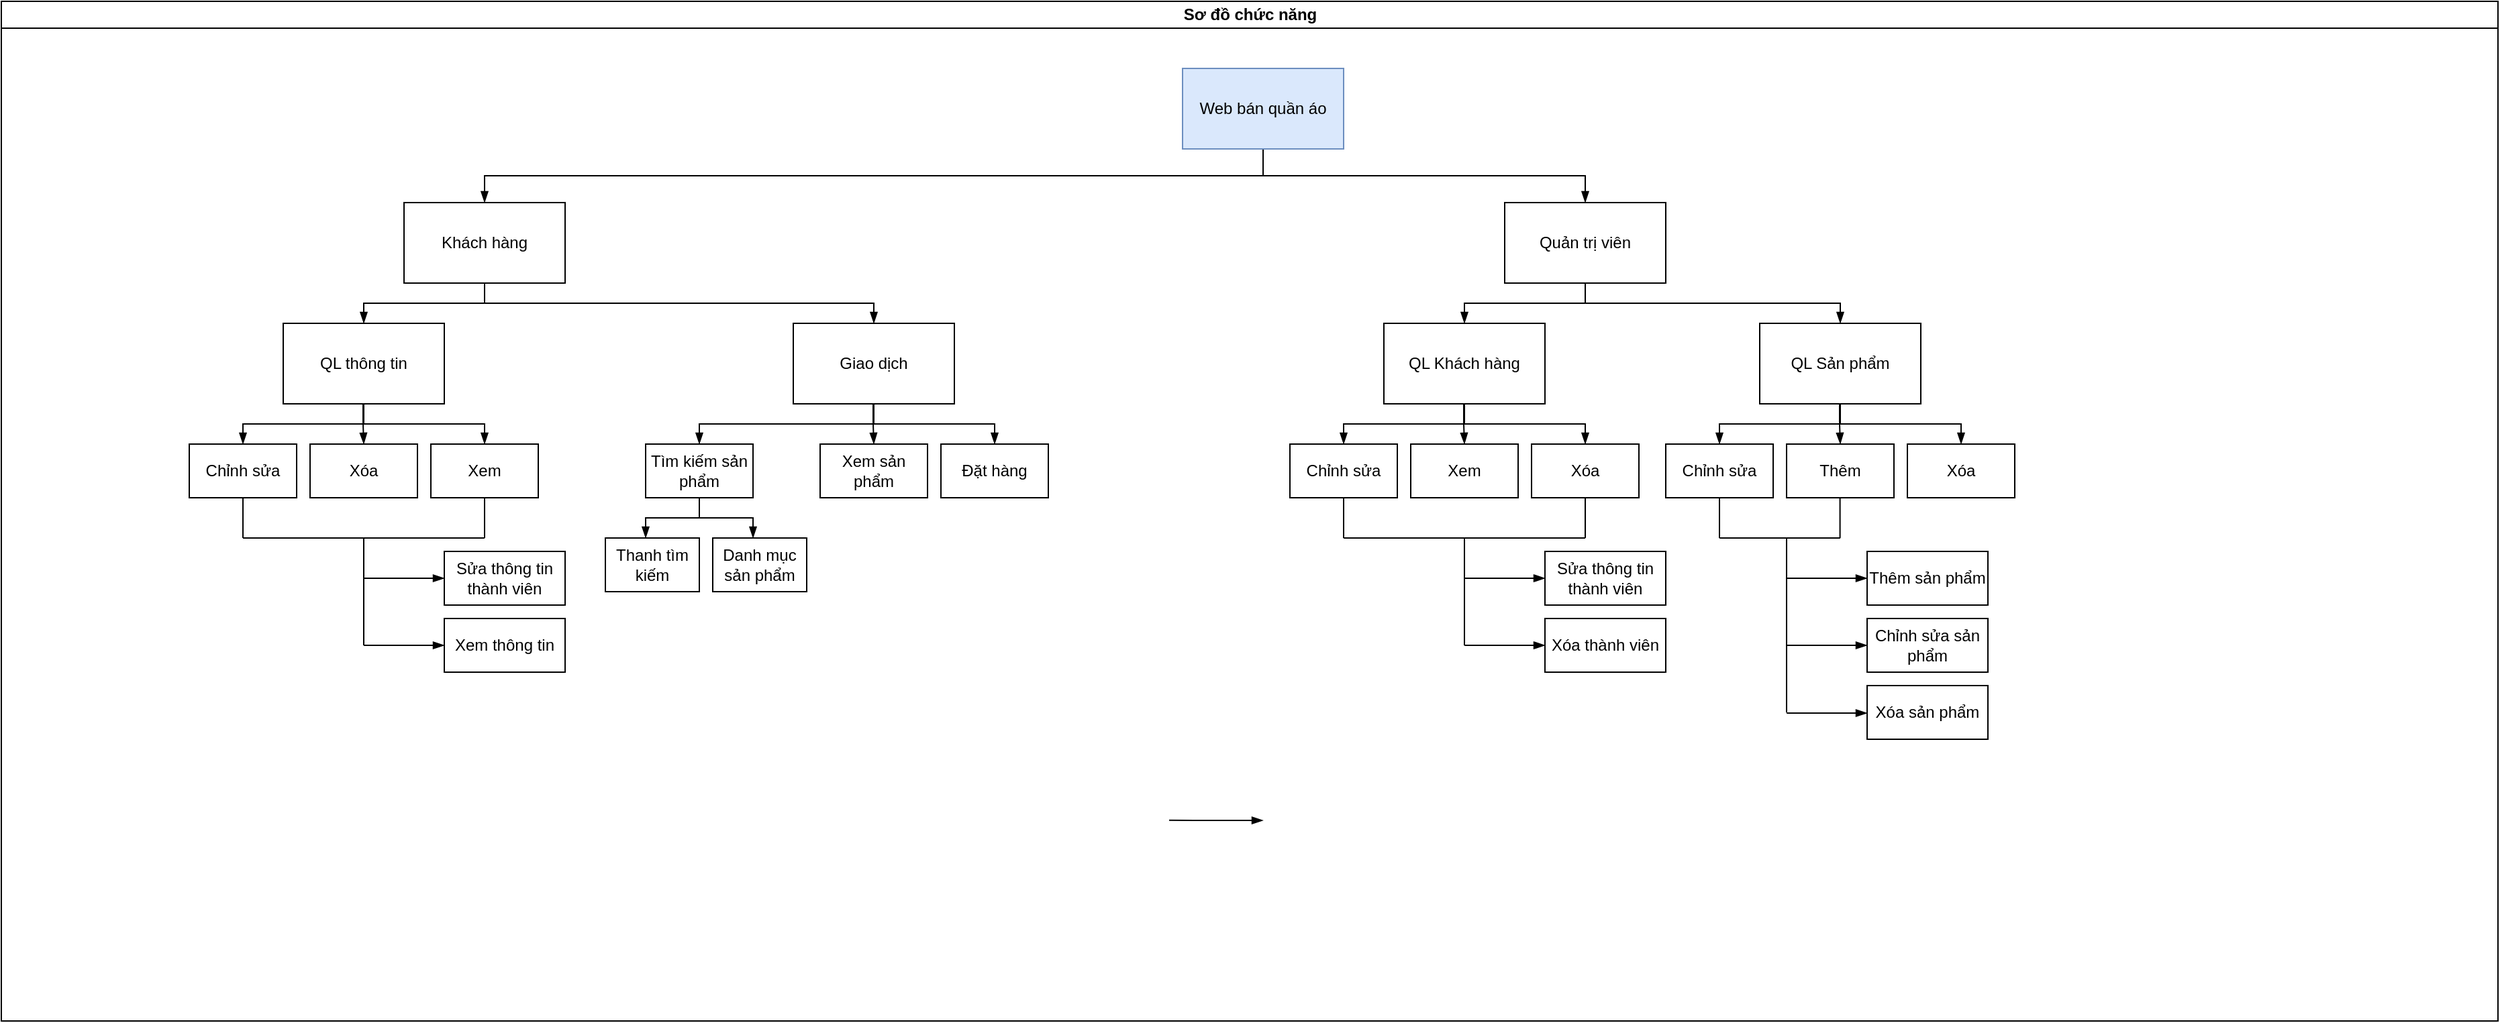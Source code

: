 <mxfile version="22.0.8" type="device">
  <diagram id="prtHgNgQTEPvFCAcTncT" name="Page-1">
    <mxGraphModel dx="3487" dy="1736" grid="1" gridSize="10" guides="1" tooltips="1" connect="1" arrows="1" fold="1" page="1" pageScale="1" pageWidth="827" pageHeight="1169" math="0" shadow="0">
      <root>
        <mxCell id="0" />
        <mxCell id="1" parent="0" />
        <mxCell id="dNxyNK7c78bLwvsdeMH5-11" value="Sơ đồ chức năng" style="swimlane;html=1;startSize=20;horizontal=1;containerType=tree;glass=0;swimlaneLine=1;" parent="1" vertex="1">
          <mxGeometry x="-2040" y="-150" width="1860" height="760" as="geometry" />
        </mxCell>
        <mxCell id="dNxyNK7c78bLwvsdeMH5-13" value="" style="endArrow=blockThin;endFill=1;fontSize=11;edgeStyle=elbowEdgeStyle;elbow=vertical;rounded=0;entryX=0.5;entryY=0;entryDx=0;entryDy=0;" parent="dNxyNK7c78bLwvsdeMH5-11" target="2-5gvEzbWW7jja5NXuQo-2" edge="1">
          <mxGeometry relative="1" as="geometry">
            <mxPoint x="940" y="110" as="sourcePoint" />
            <mxPoint x="690" y="160" as="targetPoint" />
          </mxGeometry>
        </mxCell>
        <mxCell id="dNxyNK7c78bLwvsdeMH5-15" value="" style="endArrow=blockThin;endFill=1;fontSize=11;edgeStyle=elbowEdgeStyle;elbow=vertical;rounded=0;" parent="dNxyNK7c78bLwvsdeMH5-11" edge="1">
          <mxGeometry relative="1" as="geometry">
            <mxPoint x="870" y="610.43" as="sourcePoint" />
            <mxPoint x="940" y="610.43" as="targetPoint" />
          </mxGeometry>
        </mxCell>
        <mxCell id="dNxyNK7c78bLwvsdeMH5-17" value="" style="endArrow=blockThin;endFill=1;fontSize=11;edgeStyle=elbowEdgeStyle;elbow=vertical;rounded=0;entryX=0.5;entryY=0;entryDx=0;entryDy=0;exitX=0.5;exitY=1;exitDx=0;exitDy=0;" parent="dNxyNK7c78bLwvsdeMH5-11" source="2-5gvEzbWW7jja5NXuQo-1" target="2-5gvEzbWW7jja5NXuQo-3" edge="1">
          <mxGeometry relative="1" as="geometry">
            <mxPoint x="940" y="120" as="sourcePoint" />
            <mxPoint x="1170" y="170" as="targetPoint" />
          </mxGeometry>
        </mxCell>
        <mxCell id="2-5gvEzbWW7jja5NXuQo-1" value="Web bán quần áo" style="rounded=0;whiteSpace=wrap;html=1;fillColor=#dae8fc;strokeColor=#6c8ebf;" vertex="1" parent="dNxyNK7c78bLwvsdeMH5-11">
          <mxGeometry x="880" y="50" width="120" height="60" as="geometry" />
        </mxCell>
        <mxCell id="2-5gvEzbWW7jja5NXuQo-2" value="Khách hàng" style="rounded=0;whiteSpace=wrap;html=1;" vertex="1" parent="dNxyNK7c78bLwvsdeMH5-11">
          <mxGeometry x="300" y="150" width="120" height="60" as="geometry" />
        </mxCell>
        <mxCell id="2-5gvEzbWW7jja5NXuQo-3" value="Quản trị viên" style="rounded=0;whiteSpace=wrap;html=1;" vertex="1" parent="dNxyNK7c78bLwvsdeMH5-11">
          <mxGeometry x="1120" y="150" width="120" height="60" as="geometry" />
        </mxCell>
        <mxCell id="2-5gvEzbWW7jja5NXuQo-7" value="" style="endArrow=blockThin;endFill=1;fontSize=11;edgeStyle=elbowEdgeStyle;elbow=vertical;rounded=0;exitX=0.5;exitY=1;exitDx=0;exitDy=0;entryX=0.5;entryY=0;entryDx=0;entryDy=0;" edge="1" parent="dNxyNK7c78bLwvsdeMH5-11" target="2-5gvEzbWW7jja5NXuQo-14">
          <mxGeometry relative="1" as="geometry">
            <mxPoint x="1090" y="300" as="sourcePoint" />
            <mxPoint x="1190" y="330" as="targetPoint" />
          </mxGeometry>
        </mxCell>
        <mxCell id="2-5gvEzbWW7jja5NXuQo-9" value="" style="endArrow=blockThin;endFill=1;fontSize=11;edgeStyle=elbowEdgeStyle;elbow=vertical;rounded=0;" edge="1" parent="dNxyNK7c78bLwvsdeMH5-11">
          <mxGeometry relative="1" as="geometry">
            <mxPoint x="1090" y="300" as="sourcePoint" />
            <mxPoint x="1000" y="330" as="targetPoint" />
          </mxGeometry>
        </mxCell>
        <mxCell id="2-5gvEzbWW7jja5NXuQo-10" value="QL Khách hàng" style="rounded=0;whiteSpace=wrap;html=1;" vertex="1" parent="dNxyNK7c78bLwvsdeMH5-11">
          <mxGeometry x="1030" y="240" width="120" height="60" as="geometry" />
        </mxCell>
        <mxCell id="2-5gvEzbWW7jja5NXuQo-11" value="" style="endArrow=blockThin;endFill=1;fontSize=11;edgeStyle=elbowEdgeStyle;elbow=vertical;rounded=0;entryX=0.5;entryY=0;entryDx=0;entryDy=0;" edge="1" parent="dNxyNK7c78bLwvsdeMH5-11">
          <mxGeometry relative="1" as="geometry">
            <mxPoint x="1180" y="210" as="sourcePoint" />
            <mxPoint x="1090" y="240" as="targetPoint" />
          </mxGeometry>
        </mxCell>
        <mxCell id="2-5gvEzbWW7jja5NXuQo-12" value="" style="endArrow=blockThin;endFill=1;fontSize=11;edgeStyle=elbowEdgeStyle;elbow=vertical;rounded=0;entryX=0.5;entryY=0;entryDx=0;entryDy=0;exitX=0.5;exitY=1;exitDx=0;exitDy=0;" edge="1" parent="dNxyNK7c78bLwvsdeMH5-11" target="2-5gvEzbWW7jja5NXuQo-8">
          <mxGeometry relative="1" as="geometry">
            <mxPoint x="1180" y="210" as="sourcePoint" />
            <mxPoint x="1270" y="240" as="targetPoint" />
          </mxGeometry>
        </mxCell>
        <mxCell id="2-5gvEzbWW7jja5NXuQo-8" value="QL Sản phẩm" style="rounded=0;whiteSpace=wrap;html=1;" vertex="1" parent="dNxyNK7c78bLwvsdeMH5-11">
          <mxGeometry x="1310" y="240" width="120" height="60" as="geometry" />
        </mxCell>
        <mxCell id="2-5gvEzbWW7jja5NXuQo-13" value="Chỉnh sửa" style="rounded=0;whiteSpace=wrap;html=1;" vertex="1" parent="dNxyNK7c78bLwvsdeMH5-11">
          <mxGeometry x="960" y="330" width="80" height="40" as="geometry" />
        </mxCell>
        <mxCell id="2-5gvEzbWW7jja5NXuQo-14" value="Xóa" style="rounded=0;whiteSpace=wrap;html=1;" vertex="1" parent="dNxyNK7c78bLwvsdeMH5-11">
          <mxGeometry x="1140" y="330" width="80" height="40" as="geometry" />
        </mxCell>
        <mxCell id="2-5gvEzbWW7jja5NXuQo-15" value="" style="endArrow=none;html=1;rounded=0;" edge="1" parent="dNxyNK7c78bLwvsdeMH5-11">
          <mxGeometry width="50" height="50" relative="1" as="geometry">
            <mxPoint x="1000" y="400" as="sourcePoint" />
            <mxPoint x="1000" y="370" as="targetPoint" />
          </mxGeometry>
        </mxCell>
        <mxCell id="2-5gvEzbWW7jja5NXuQo-16" value="" style="endArrow=none;html=1;rounded=0;" edge="1" parent="dNxyNK7c78bLwvsdeMH5-11">
          <mxGeometry width="50" height="50" relative="1" as="geometry">
            <mxPoint x="1180" y="400" as="sourcePoint" />
            <mxPoint x="1000" y="400" as="targetPoint" />
          </mxGeometry>
        </mxCell>
        <mxCell id="2-5gvEzbWW7jja5NXuQo-17" value="" style="endArrow=none;html=1;rounded=0;exitX=0.5;exitY=1;exitDx=0;exitDy=0;" edge="1" parent="dNxyNK7c78bLwvsdeMH5-11" source="2-5gvEzbWW7jja5NXuQo-14">
          <mxGeometry width="50" height="50" relative="1" as="geometry">
            <mxPoint x="1220" y="460" as="sourcePoint" />
            <mxPoint x="1180" y="400" as="targetPoint" />
          </mxGeometry>
        </mxCell>
        <mxCell id="2-5gvEzbWW7jja5NXuQo-18" value="" style="endArrow=blockThin;endFill=1;fontSize=11;edgeStyle=elbowEdgeStyle;elbow=vertical;rounded=0;" edge="1" parent="dNxyNK7c78bLwvsdeMH5-11">
          <mxGeometry relative="1" as="geometry">
            <mxPoint x="1089.5" y="300" as="sourcePoint" />
            <mxPoint x="1090" y="330" as="targetPoint" />
          </mxGeometry>
        </mxCell>
        <mxCell id="2-5gvEzbWW7jja5NXuQo-19" value="Xem" style="rounded=0;whiteSpace=wrap;html=1;" vertex="1" parent="dNxyNK7c78bLwvsdeMH5-11">
          <mxGeometry x="1050" y="330" width="80" height="40" as="geometry" />
        </mxCell>
        <mxCell id="2-5gvEzbWW7jja5NXuQo-22" value="" style="endArrow=none;html=1;rounded=0;" edge="1" parent="dNxyNK7c78bLwvsdeMH5-11">
          <mxGeometry width="50" height="50" relative="1" as="geometry">
            <mxPoint x="1090" y="480" as="sourcePoint" />
            <mxPoint x="1090" y="400" as="targetPoint" />
          </mxGeometry>
        </mxCell>
        <mxCell id="2-5gvEzbWW7jja5NXuQo-21" value="" style="endArrow=blockThin;endFill=1;fontSize=11;edgeStyle=elbowEdgeStyle;elbow=vertical;rounded=0;" edge="1" parent="dNxyNK7c78bLwvsdeMH5-11">
          <mxGeometry relative="1" as="geometry">
            <mxPoint x="1090" y="430" as="sourcePoint" />
            <mxPoint x="1150" y="430" as="targetPoint" />
          </mxGeometry>
        </mxCell>
        <mxCell id="2-5gvEzbWW7jja5NXuQo-23" value="Sửa thông tin thành viên" style="rounded=0;whiteSpace=wrap;html=1;" vertex="1" parent="dNxyNK7c78bLwvsdeMH5-11">
          <mxGeometry x="1150" y="410" width="90" height="40" as="geometry" />
        </mxCell>
        <mxCell id="2-5gvEzbWW7jja5NXuQo-24" value="Xóa thành viên" style="rounded=0;whiteSpace=wrap;html=1;" vertex="1" parent="dNxyNK7c78bLwvsdeMH5-11">
          <mxGeometry x="1150" y="460" width="90" height="40" as="geometry" />
        </mxCell>
        <mxCell id="2-5gvEzbWW7jja5NXuQo-25" value="" style="endArrow=blockThin;endFill=1;fontSize=11;edgeStyle=elbowEdgeStyle;elbow=vertical;rounded=0;" edge="1" parent="dNxyNK7c78bLwvsdeMH5-11">
          <mxGeometry relative="1" as="geometry">
            <mxPoint x="1090" y="480" as="sourcePoint" />
            <mxPoint x="1150" y="479.5" as="targetPoint" />
          </mxGeometry>
        </mxCell>
        <mxCell id="2-5gvEzbWW7jja5NXuQo-26" value="" style="endArrow=blockThin;endFill=1;fontSize=11;edgeStyle=elbowEdgeStyle;elbow=vertical;rounded=0;exitX=0.5;exitY=1;exitDx=0;exitDy=0;entryX=0.5;entryY=0;entryDx=0;entryDy=0;" edge="1" parent="dNxyNK7c78bLwvsdeMH5-11" target="2-5gvEzbWW7jja5NXuQo-29">
          <mxGeometry relative="1" as="geometry">
            <mxPoint x="1370" y="300" as="sourcePoint" />
            <mxPoint x="1470" y="330" as="targetPoint" />
          </mxGeometry>
        </mxCell>
        <mxCell id="2-5gvEzbWW7jja5NXuQo-27" value="" style="endArrow=blockThin;endFill=1;fontSize=11;edgeStyle=elbowEdgeStyle;elbow=vertical;rounded=0;" edge="1" parent="dNxyNK7c78bLwvsdeMH5-11">
          <mxGeometry relative="1" as="geometry">
            <mxPoint x="1370" y="300" as="sourcePoint" />
            <mxPoint x="1280" y="330" as="targetPoint" />
          </mxGeometry>
        </mxCell>
        <mxCell id="2-5gvEzbWW7jja5NXuQo-28" value="Chỉnh sửa" style="rounded=0;whiteSpace=wrap;html=1;" vertex="1" parent="dNxyNK7c78bLwvsdeMH5-11">
          <mxGeometry x="1240" y="330" width="80" height="40" as="geometry" />
        </mxCell>
        <mxCell id="2-5gvEzbWW7jja5NXuQo-29" value="Xóa" style="rounded=0;whiteSpace=wrap;html=1;" vertex="1" parent="dNxyNK7c78bLwvsdeMH5-11">
          <mxGeometry x="1420" y="330" width="80" height="40" as="geometry" />
        </mxCell>
        <mxCell id="2-5gvEzbWW7jja5NXuQo-30" value="" style="endArrow=none;html=1;rounded=0;" edge="1" parent="dNxyNK7c78bLwvsdeMH5-11">
          <mxGeometry width="50" height="50" relative="1" as="geometry">
            <mxPoint x="1280" y="400" as="sourcePoint" />
            <mxPoint x="1280" y="370" as="targetPoint" />
          </mxGeometry>
        </mxCell>
        <mxCell id="2-5gvEzbWW7jja5NXuQo-31" value="" style="endArrow=none;html=1;rounded=0;" edge="1" parent="dNxyNK7c78bLwvsdeMH5-11">
          <mxGeometry width="50" height="50" relative="1" as="geometry">
            <mxPoint x="1370" y="400" as="sourcePoint" />
            <mxPoint x="1280" y="400" as="targetPoint" />
          </mxGeometry>
        </mxCell>
        <mxCell id="2-5gvEzbWW7jja5NXuQo-32" value="" style="endArrow=none;html=1;rounded=0;exitX=0.5;exitY=1;exitDx=0;exitDy=0;" edge="1" parent="dNxyNK7c78bLwvsdeMH5-11">
          <mxGeometry width="50" height="50" relative="1" as="geometry">
            <mxPoint x="1369.8" y="370" as="sourcePoint" />
            <mxPoint x="1369.8" y="400" as="targetPoint" />
            <Array as="points">
              <mxPoint x="1369.8" y="390" />
            </Array>
          </mxGeometry>
        </mxCell>
        <mxCell id="2-5gvEzbWW7jja5NXuQo-33" value="" style="endArrow=blockThin;endFill=1;fontSize=11;edgeStyle=elbowEdgeStyle;elbow=vertical;rounded=0;" edge="1" parent="dNxyNK7c78bLwvsdeMH5-11">
          <mxGeometry relative="1" as="geometry">
            <mxPoint x="1369.5" y="300" as="sourcePoint" />
            <mxPoint x="1370" y="330" as="targetPoint" />
          </mxGeometry>
        </mxCell>
        <mxCell id="2-5gvEzbWW7jja5NXuQo-34" value="Thêm" style="rounded=0;whiteSpace=wrap;html=1;" vertex="1" parent="dNxyNK7c78bLwvsdeMH5-11">
          <mxGeometry x="1330" y="330" width="80" height="40" as="geometry" />
        </mxCell>
        <mxCell id="2-5gvEzbWW7jja5NXuQo-35" value="" style="endArrow=none;html=1;rounded=0;" edge="1" parent="dNxyNK7c78bLwvsdeMH5-11">
          <mxGeometry width="50" height="50" relative="1" as="geometry">
            <mxPoint x="1330" y="530" as="sourcePoint" />
            <mxPoint x="1330" y="400" as="targetPoint" />
          </mxGeometry>
        </mxCell>
        <mxCell id="2-5gvEzbWW7jja5NXuQo-36" value="" style="endArrow=blockThin;endFill=1;fontSize=11;edgeStyle=elbowEdgeStyle;elbow=vertical;rounded=0;" edge="1" parent="dNxyNK7c78bLwvsdeMH5-11">
          <mxGeometry relative="1" as="geometry">
            <mxPoint x="1330" y="430" as="sourcePoint" />
            <mxPoint x="1390" y="430" as="targetPoint" />
          </mxGeometry>
        </mxCell>
        <mxCell id="2-5gvEzbWW7jja5NXuQo-37" value="Thêm sản phẩm" style="rounded=0;whiteSpace=wrap;html=1;" vertex="1" parent="dNxyNK7c78bLwvsdeMH5-11">
          <mxGeometry x="1390" y="410" width="90" height="40" as="geometry" />
        </mxCell>
        <mxCell id="2-5gvEzbWW7jja5NXuQo-38" value="Chỉnh sửa sản phẩm" style="rounded=0;whiteSpace=wrap;html=1;" vertex="1" parent="dNxyNK7c78bLwvsdeMH5-11">
          <mxGeometry x="1390" y="460" width="90" height="40" as="geometry" />
        </mxCell>
        <mxCell id="2-5gvEzbWW7jja5NXuQo-39" value="" style="endArrow=blockThin;endFill=1;fontSize=11;edgeStyle=elbowEdgeStyle;elbow=vertical;rounded=0;" edge="1" parent="dNxyNK7c78bLwvsdeMH5-11">
          <mxGeometry relative="1" as="geometry">
            <mxPoint x="1330" y="480" as="sourcePoint" />
            <mxPoint x="1390" y="479.5" as="targetPoint" />
          </mxGeometry>
        </mxCell>
        <mxCell id="2-5gvEzbWW7jja5NXuQo-41" value="" style="endArrow=blockThin;endFill=1;fontSize=11;edgeStyle=elbowEdgeStyle;elbow=vertical;rounded=0;" edge="1" parent="dNxyNK7c78bLwvsdeMH5-11">
          <mxGeometry relative="1" as="geometry">
            <mxPoint x="1330" y="530.5" as="sourcePoint" />
            <mxPoint x="1390" y="530" as="targetPoint" />
          </mxGeometry>
        </mxCell>
        <mxCell id="2-5gvEzbWW7jja5NXuQo-42" value="Xóa sản phẩm" style="rounded=0;whiteSpace=wrap;html=1;" vertex="1" parent="dNxyNK7c78bLwvsdeMH5-11">
          <mxGeometry x="1390" y="510" width="90" height="40" as="geometry" />
        </mxCell>
        <mxCell id="2-5gvEzbWW7jja5NXuQo-106" value="" style="endArrow=blockThin;endFill=1;fontSize=11;edgeStyle=elbowEdgeStyle;elbow=vertical;rounded=0;exitX=0.5;exitY=1;exitDx=0;exitDy=0;entryX=0.5;entryY=0;entryDx=0;entryDy=0;" edge="1" parent="dNxyNK7c78bLwvsdeMH5-11" target="2-5gvEzbWW7jja5NXuQo-113">
          <mxGeometry relative="1" as="geometry">
            <mxPoint x="270" y="300" as="sourcePoint" />
            <mxPoint x="370" y="330" as="targetPoint" />
          </mxGeometry>
        </mxCell>
        <mxCell id="2-5gvEzbWW7jja5NXuQo-107" value="" style="endArrow=blockThin;endFill=1;fontSize=11;edgeStyle=elbowEdgeStyle;elbow=vertical;rounded=0;" edge="1" parent="dNxyNK7c78bLwvsdeMH5-11">
          <mxGeometry relative="1" as="geometry">
            <mxPoint x="270" y="300" as="sourcePoint" />
            <mxPoint x="180" y="330" as="targetPoint" />
          </mxGeometry>
        </mxCell>
        <mxCell id="2-5gvEzbWW7jja5NXuQo-108" value="QL thông tin" style="rounded=0;whiteSpace=wrap;html=1;" vertex="1" parent="dNxyNK7c78bLwvsdeMH5-11">
          <mxGeometry x="210" y="240" width="120" height="60" as="geometry" />
        </mxCell>
        <mxCell id="2-5gvEzbWW7jja5NXuQo-109" value="" style="endArrow=blockThin;endFill=1;fontSize=11;edgeStyle=elbowEdgeStyle;elbow=vertical;rounded=0;entryX=0.5;entryY=0;entryDx=0;entryDy=0;" edge="1" parent="dNxyNK7c78bLwvsdeMH5-11">
          <mxGeometry relative="1" as="geometry">
            <mxPoint x="360" y="210" as="sourcePoint" />
            <mxPoint x="270" y="240" as="targetPoint" />
          </mxGeometry>
        </mxCell>
        <mxCell id="2-5gvEzbWW7jja5NXuQo-110" value="" style="endArrow=blockThin;endFill=1;fontSize=11;edgeStyle=elbowEdgeStyle;elbow=vertical;rounded=0;entryX=0.5;entryY=0;entryDx=0;entryDy=0;" edge="1" parent="dNxyNK7c78bLwvsdeMH5-11" target="2-5gvEzbWW7jja5NXuQo-111">
          <mxGeometry relative="1" as="geometry">
            <mxPoint x="360" y="210" as="sourcePoint" />
            <mxPoint x="550" y="240" as="targetPoint" />
          </mxGeometry>
        </mxCell>
        <mxCell id="2-5gvEzbWW7jja5NXuQo-111" value="Giao dịch" style="rounded=0;whiteSpace=wrap;html=1;" vertex="1" parent="dNxyNK7c78bLwvsdeMH5-11">
          <mxGeometry x="590" y="240" width="120" height="60" as="geometry" />
        </mxCell>
        <mxCell id="2-5gvEzbWW7jja5NXuQo-112" value="Chỉnh sửa" style="rounded=0;whiteSpace=wrap;html=1;" vertex="1" parent="dNxyNK7c78bLwvsdeMH5-11">
          <mxGeometry x="140" y="330" width="80" height="40" as="geometry" />
        </mxCell>
        <mxCell id="2-5gvEzbWW7jja5NXuQo-113" value="Xem" style="rounded=0;whiteSpace=wrap;html=1;" vertex="1" parent="dNxyNK7c78bLwvsdeMH5-11">
          <mxGeometry x="320" y="330" width="80" height="40" as="geometry" />
        </mxCell>
        <mxCell id="2-5gvEzbWW7jja5NXuQo-114" value="" style="endArrow=none;html=1;rounded=0;" edge="1" parent="dNxyNK7c78bLwvsdeMH5-11">
          <mxGeometry width="50" height="50" relative="1" as="geometry">
            <mxPoint x="180" y="400" as="sourcePoint" />
            <mxPoint x="180" y="370" as="targetPoint" />
          </mxGeometry>
        </mxCell>
        <mxCell id="2-5gvEzbWW7jja5NXuQo-115" value="" style="endArrow=none;html=1;rounded=0;" edge="1" parent="dNxyNK7c78bLwvsdeMH5-11">
          <mxGeometry width="50" height="50" relative="1" as="geometry">
            <mxPoint x="360" y="400" as="sourcePoint" />
            <mxPoint x="180" y="400" as="targetPoint" />
          </mxGeometry>
        </mxCell>
        <mxCell id="2-5gvEzbWW7jja5NXuQo-116" value="" style="endArrow=none;html=1;rounded=0;exitX=0.5;exitY=1;exitDx=0;exitDy=0;" edge="1" parent="dNxyNK7c78bLwvsdeMH5-11" source="2-5gvEzbWW7jja5NXuQo-113">
          <mxGeometry width="50" height="50" relative="1" as="geometry">
            <mxPoint x="400" y="460" as="sourcePoint" />
            <mxPoint x="360" y="400" as="targetPoint" />
          </mxGeometry>
        </mxCell>
        <mxCell id="2-5gvEzbWW7jja5NXuQo-117" value="" style="endArrow=blockThin;endFill=1;fontSize=11;edgeStyle=elbowEdgeStyle;elbow=vertical;rounded=0;" edge="1" parent="dNxyNK7c78bLwvsdeMH5-11">
          <mxGeometry relative="1" as="geometry">
            <mxPoint x="269.5" y="300" as="sourcePoint" />
            <mxPoint x="270" y="330" as="targetPoint" />
          </mxGeometry>
        </mxCell>
        <mxCell id="2-5gvEzbWW7jja5NXuQo-118" value="Xóa" style="rounded=0;whiteSpace=wrap;html=1;" vertex="1" parent="dNxyNK7c78bLwvsdeMH5-11">
          <mxGeometry x="230" y="330" width="80" height="40" as="geometry" />
        </mxCell>
        <mxCell id="2-5gvEzbWW7jja5NXuQo-119" value="" style="endArrow=none;html=1;rounded=0;" edge="1" parent="dNxyNK7c78bLwvsdeMH5-11">
          <mxGeometry width="50" height="50" relative="1" as="geometry">
            <mxPoint x="270" y="480" as="sourcePoint" />
            <mxPoint x="270" y="400" as="targetPoint" />
          </mxGeometry>
        </mxCell>
        <mxCell id="2-5gvEzbWW7jja5NXuQo-120" value="" style="endArrow=blockThin;endFill=1;fontSize=11;edgeStyle=elbowEdgeStyle;elbow=vertical;rounded=0;" edge="1" parent="dNxyNK7c78bLwvsdeMH5-11">
          <mxGeometry relative="1" as="geometry">
            <mxPoint x="270" y="430" as="sourcePoint" />
            <mxPoint x="330" y="430" as="targetPoint" />
          </mxGeometry>
        </mxCell>
        <mxCell id="2-5gvEzbWW7jja5NXuQo-121" value="Sửa thông tin thành viên" style="rounded=0;whiteSpace=wrap;html=1;" vertex="1" parent="dNxyNK7c78bLwvsdeMH5-11">
          <mxGeometry x="330" y="410" width="90" height="40" as="geometry" />
        </mxCell>
        <mxCell id="2-5gvEzbWW7jja5NXuQo-122" value="Xem thông tin" style="rounded=0;whiteSpace=wrap;html=1;" vertex="1" parent="dNxyNK7c78bLwvsdeMH5-11">
          <mxGeometry x="330" y="460" width="90" height="40" as="geometry" />
        </mxCell>
        <mxCell id="2-5gvEzbWW7jja5NXuQo-123" value="" style="endArrow=blockThin;endFill=1;fontSize=11;edgeStyle=elbowEdgeStyle;elbow=vertical;rounded=0;" edge="1" parent="dNxyNK7c78bLwvsdeMH5-11">
          <mxGeometry relative="1" as="geometry">
            <mxPoint x="270" y="480" as="sourcePoint" />
            <mxPoint x="330" y="479.5" as="targetPoint" />
          </mxGeometry>
        </mxCell>
        <mxCell id="2-5gvEzbWW7jja5NXuQo-124" value="" style="endArrow=blockThin;endFill=1;fontSize=11;edgeStyle=elbowEdgeStyle;elbow=vertical;rounded=0;exitX=0.5;exitY=1;exitDx=0;exitDy=0;entryX=0.5;entryY=0;entryDx=0;entryDy=0;" edge="1" parent="dNxyNK7c78bLwvsdeMH5-11" target="2-5gvEzbWW7jja5NXuQo-127">
          <mxGeometry relative="1" as="geometry">
            <mxPoint x="650" y="300" as="sourcePoint" />
            <mxPoint x="750" y="330" as="targetPoint" />
          </mxGeometry>
        </mxCell>
        <mxCell id="2-5gvEzbWW7jja5NXuQo-125" value="" style="endArrow=blockThin;endFill=1;fontSize=11;edgeStyle=elbowEdgeStyle;elbow=vertical;rounded=0;entryX=0.5;entryY=0;entryDx=0;entryDy=0;" edge="1" parent="dNxyNK7c78bLwvsdeMH5-11" target="2-5gvEzbWW7jja5NXuQo-126">
          <mxGeometry relative="1" as="geometry">
            <mxPoint x="650" y="300" as="sourcePoint" />
            <mxPoint x="560" y="330" as="targetPoint" />
          </mxGeometry>
        </mxCell>
        <mxCell id="2-5gvEzbWW7jja5NXuQo-126" value="Tìm kiếm sản phẩm" style="rounded=0;whiteSpace=wrap;html=1;" vertex="1" parent="dNxyNK7c78bLwvsdeMH5-11">
          <mxGeometry x="480" y="330" width="80" height="40" as="geometry" />
        </mxCell>
        <mxCell id="2-5gvEzbWW7jja5NXuQo-127" value="Đặt hàng" style="rounded=0;whiteSpace=wrap;html=1;" vertex="1" parent="dNxyNK7c78bLwvsdeMH5-11">
          <mxGeometry x="700" y="330" width="80" height="40" as="geometry" />
        </mxCell>
        <mxCell id="2-5gvEzbWW7jja5NXuQo-131" value="" style="endArrow=blockThin;endFill=1;fontSize=11;edgeStyle=elbowEdgeStyle;elbow=vertical;rounded=0;" edge="1" parent="dNxyNK7c78bLwvsdeMH5-11">
          <mxGeometry relative="1" as="geometry">
            <mxPoint x="649.5" y="300" as="sourcePoint" />
            <mxPoint x="650" y="330" as="targetPoint" />
          </mxGeometry>
        </mxCell>
        <mxCell id="2-5gvEzbWW7jja5NXuQo-132" value="Xem sản phẩm" style="rounded=0;whiteSpace=wrap;html=1;" vertex="1" parent="dNxyNK7c78bLwvsdeMH5-11">
          <mxGeometry x="610" y="330" width="80" height="40" as="geometry" />
        </mxCell>
        <mxCell id="2-5gvEzbWW7jja5NXuQo-140" value="" style="endArrow=blockThin;endFill=1;fontSize=11;edgeStyle=elbowEdgeStyle;elbow=vertical;rounded=0;exitX=0.5;exitY=1;exitDx=0;exitDy=0;" edge="1" parent="dNxyNK7c78bLwvsdeMH5-11">
          <mxGeometry relative="1" as="geometry">
            <mxPoint x="520" y="370" as="sourcePoint" />
            <mxPoint x="560" y="400" as="targetPoint" />
          </mxGeometry>
        </mxCell>
        <mxCell id="2-5gvEzbWW7jja5NXuQo-141" value="" style="endArrow=blockThin;endFill=1;fontSize=11;edgeStyle=elbowEdgeStyle;elbow=vertical;rounded=0;" edge="1" parent="dNxyNK7c78bLwvsdeMH5-11">
          <mxGeometry relative="1" as="geometry">
            <mxPoint x="520" y="370" as="sourcePoint" />
            <mxPoint x="480" y="400" as="targetPoint" />
          </mxGeometry>
        </mxCell>
        <mxCell id="2-5gvEzbWW7jja5NXuQo-143" value="Thanh tìm kiếm" style="rounded=0;whiteSpace=wrap;html=1;" vertex="1" parent="dNxyNK7c78bLwvsdeMH5-11">
          <mxGeometry x="450" y="400" width="70" height="40" as="geometry" />
        </mxCell>
        <mxCell id="2-5gvEzbWW7jja5NXuQo-144" value="Danh mục sản phẩm" style="rounded=0;whiteSpace=wrap;html=1;" vertex="1" parent="dNxyNK7c78bLwvsdeMH5-11">
          <mxGeometry x="530" y="400" width="70" height="40" as="geometry" />
        </mxCell>
      </root>
    </mxGraphModel>
  </diagram>
</mxfile>
